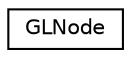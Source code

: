 digraph "Graphical Class Hierarchy"
{
 // LATEX_PDF_SIZE
  edge [fontname="Helvetica",fontsize="10",labelfontname="Helvetica",labelfontsize="10"];
  node [fontname="Helvetica",fontsize="10",shape=record];
  rankdir="LR";
  Node0 [label="GLNode",height=0.2,width=0.4,color="black", fillcolor="white", style="filled",URL="$d0/dc1/structgl_1_1GLNode.html",tooltip="Container for weight and nodes."];
}
